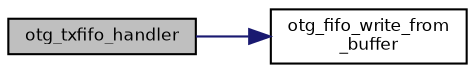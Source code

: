digraph "otg_txfifo_handler"
{
  bgcolor="transparent";
  edge [fontname="Helvetica",fontsize="8",labelfontname="Helvetica",labelfontsize="8"];
  node [fontname="Helvetica",fontsize="8",shape=record];
  rankdir="LR";
  Node5 [label="otg_txfifo_handler",height=0.2,width=0.4,color="black", fillcolor="grey75", style="filled", fontcolor="black"];
  Node5 -> Node6 [color="midnightblue",fontsize="8",style="solid",fontname="Helvetica"];
  Node6 [label="otg_fifo_write_from\l_buffer",height=0.2,width=0.4,color="black",URL="$group___u_s_b.html#gac34988244030bc00630845bf7cd394f3",tooltip="Writes to a TX FIFO. "];
}
